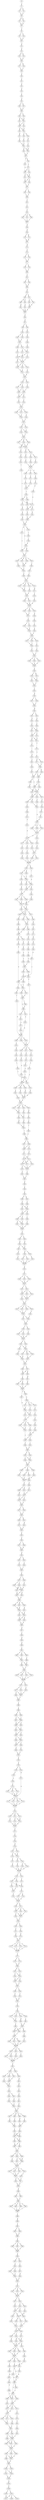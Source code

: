 strict digraph  {
	S0 -> S1 [ label = V ];
	S1 -> S2 [ label = A ];
	S1 -> S3 [ label = P ];
	S2 -> S4 [ label = P ];
	S3 -> S4 [ label = P ];
	S4 -> S5 [ label = H ];
	S4 -> S6 [ label = D ];
	S5 -> S7 [ label = H ];
	S6 -> S7 [ label = H ];
	S7 -> S8 [ label = V ];
	S8 -> S9 [ label = I ];
	S8 -> S10 [ label = V ];
	S9 -> S11 [ label = P ];
	S10 -> S11 [ label = P ];
	S11 -> S12 [ label = A ];
	S12 -> S13 [ label = P ];
	S13 -> S14 [ label = D ];
	S13 -> S15 [ label = E ];
	S14 -> S16 [ label = E ];
	S15 -> S16 [ label = E ];
	S16 -> S17 [ label = I ];
	S16 -> S18 [ label = R ];
	S17 -> S19 [ label = Y ];
	S18 -> S19 [ label = Y ];
	S19 -> S20 [ label = V ];
	S20 -> S21 [ label = Y ];
	S21 -> S22 [ label = S ];
	S22 -> S23 [ label = P ];
	S23 -> S24 [ label = L ];
	S24 -> S25 [ label = G ];
	S25 -> S26 [ label = T ];
	S25 -> S27 [ label = S ];
	S26 -> S28 [ label = A ];
	S27 -> S28 [ label = A ];
	S28 -> S29 [ label = F ];
	S28 -> S30 [ label = Y ];
	S29 -> S31 [ label = R ];
	S29 -> S32 [ label = K ];
	S30 -> S32 [ label = K ];
	S31 -> S33 [ label = V ];
	S32 -> S33 [ label = V ];
	S32 -> S34 [ label = L ];
	S33 -> S35 [ label = K ];
	S33 -> S36 [ label = Q ];
	S34 -> S36 [ label = Q ];
	S35 -> S37 [ label = D ];
	S36 -> S38 [ label = G ];
	S36 -> S39 [ label = S ];
	S37 -> S40 [ label = T ];
	S38 -> S41 [ label = N ];
	S39 -> S42 [ label = C ];
	S40 -> S43 [ label = P ];
	S41 -> S44 [ label = V ];
	S42 -> S43 [ label = P ];
	S43 -> S45 [ label = D ];
	S43 -> S46 [ label = E ];
	S44 -> S45 [ label = D ];
	S45 -> S47 [ label = G ];
	S46 -> S47 [ label = G ];
	S47 -> S48 [ label = A ];
	S47 -> S49 [ label = S ];
	S48 -> S50 [ label = K ];
	S49 -> S51 [ label = G ];
	S50 -> S52 [ label = Q ];
	S50 -> S53 [ label = N ];
	S51 -> S54 [ label = T ];
	S51 -> S50 [ label = K ];
	S52 -> S55 [ label = P ];
	S53 -> S55 [ label = P ];
	S53 -> S56 [ label = T ];
	S54 -> S53 [ label = N ];
	S55 -> S57 [ label = S ];
	S56 -> S57 [ label = S ];
	S57 -> S58 [ label = L ];
	S57 -> S59 [ label = I ];
	S58 -> S60 [ label = V ];
	S59 -> S60 [ label = V ];
	S60 -> S61 [ label = T ];
	S61 -> S62 [ label = I ];
	S62 -> S63 [ label = F ];
	S63 -> S64 [ label = A ];
	S63 -> S65 [ label = S ];
	S63 -> S66 [ label = M ];
	S64 -> S67 [ label = I ];
	S65 -> S67 [ label = I ];
	S66 -> S67 [ label = I ];
	S67 -> S68 [ label = W ];
	S68 -> S69 [ label = N ];
	S69 -> S70 [ label = T ];
	S69 -> S71 [ label = M ];
	S70 -> S72 [ label = M ];
	S71 -> S72 [ label = M ];
	S72 -> S73 [ label = M ];
	S73 -> S74 [ label = G ];
	S74 -> S75 [ label = T ];
	S74 -> S76 [ label = S ];
	S75 -> S77 [ label = S ];
	S76 -> S77 [ label = S ];
	S77 -> S78 [ label = I ];
	S77 -> S79 [ label = L ];
	S78 -> S80 [ label = L ];
	S79 -> S80 [ label = L ];
	S80 -> S81 [ label = S ];
	S81 -> S82 [ label = I ];
	S81 -> S83 [ label = V ];
	S82 -> S84 [ label = P ];
	S83 -> S84 [ label = P ];
	S84 -> S85 [ label = W ];
	S85 -> S86 [ label = A ];
	S85 -> S87 [ label = G ];
	S86 -> S88 [ label = M ];
	S86 -> S89 [ label = F ];
	S87 -> S90 [ label = L ];
	S87 -> S91 [ label = I ];
	S88 -> S92 [ label = M ];
	S89 -> S93 [ label = Q ];
	S90 -> S94 [ label = K ];
	S91 -> S94 [ label = K ];
	S92 -> S95 [ label = Q ];
	S93 -> S95 [ label = Q ];
	S94 -> S95 [ label = Q ];
	S95 -> S96 [ label = A ];
	S96 -> S97 [ label = G ];
	S97 -> S98 [ label = F ];
	S97 -> S99 [ label = L ];
	S98 -> S100 [ label = T ];
	S99 -> S101 [ label = A ];
	S100 -> S102 [ label = L ];
	S100 -> S103 [ label = T ];
	S101 -> S104 [ label = Q ];
	S102 -> S105 [ label = G ];
	S103 -> S105 [ label = G ];
	S104 -> S106 [ label = S ];
	S105 -> S107 [ label = I ];
	S105 -> S108 [ label = V ];
	S106 -> S109 [ label = L ];
	S107 -> S110 [ label = I ];
	S107 -> S111 [ label = L ];
	S108 -> S112 [ label = C ];
	S109 -> S110 [ label = I ];
	S110 -> S113 [ label = I ];
	S110 -> S114 [ label = V ];
	S111 -> S115 [ label = L ];
	S112 -> S114 [ label = V ];
	S113 -> S116 [ label = I ];
	S114 -> S117 [ label = H ];
	S114 -> S116 [ label = I ];
	S115 -> S116 [ label = I ];
	S116 -> S118 [ label = F ];
	S116 -> S119 [ label = I ];
	S116 -> S120 [ label = L ];
	S117 -> S118 [ label = F ];
	S118 -> S121 [ label = L ];
	S119 -> S122 [ label = S ];
	S120 -> S121 [ label = L ];
	S121 -> S123 [ label = M ];
	S122 -> S123 [ label = M ];
	S123 -> S124 [ label = G ];
	S123 -> S125 [ label = A ];
	S124 -> S126 [ label = L ];
	S124 -> S127 [ label = M ];
	S125 -> S128 [ label = T ];
	S126 -> S129 [ label = I ];
	S126 -> S130 [ label = L ];
	S127 -> S130 [ label = L ];
	S128 -> S129 [ label = I ];
	S129 -> S131 [ label = T ];
	S129 -> S132 [ label = A ];
	S130 -> S131 [ label = T ];
	S131 -> S133 [ label = L ];
	S132 -> S134 [ label = V ];
	S133 -> S135 [ label = Y ];
	S134 -> S135 [ label = Y ];
	S135 -> S136 [ label = S ];
	S135 -> S137 [ label = C ];
	S135 -> S138 [ label = T ];
	S136 -> S139 [ label = C ];
	S137 -> S139 [ label = C ];
	S138 -> S140 [ label = A ];
	S139 -> S141 [ label = Y ];
	S140 -> S141 [ label = Y ];
	S141 -> S142 [ label = R ];
	S141 -> S143 [ label = I ];
	S142 -> S144 [ label = I ];
	S142 -> S145 [ label = V ];
	S143 -> S144 [ label = I ];
	S144 -> S146 [ label = L ];
	S145 -> S146 [ label = L ];
	S146 -> S147 [ label = Q ];
	S146 -> S148 [ label = K ];
	S146 -> S149 [ label = R ];
	S147 -> S150 [ label = S ];
	S148 -> S150 [ label = S ];
	S148 -> S151 [ label = C ];
	S149 -> S150 [ label = S ];
	S150 -> S152 [ label = P ];
	S150 -> S153 [ label = R ];
	S151 -> S154 [ label = A ];
	S152 -> S155 [ label = K ];
	S153 -> S156 [ label = T ];
	S153 -> S157 [ label = A ];
	S154 -> S158 [ label = D ];
	S155 -> S159 [ label = A ];
	S156 -> S160 [ label = S ];
	S157 -> S161 [ label = T ];
	S158 -> S162 [ label = K ];
	S159 -> S163 [ label = I ];
	S160 -> S163 [ label = I ];
	S161 -> S163 [ label = I ];
	S162 -> S164 [ label = L ];
	S163 -> S165 [ label = D ];
	S163 -> S166 [ label = S ];
	S163 -> S167 [ label = P ];
	S164 -> S168 [ label = S ];
	S165 -> S169 [ label = G ];
	S166 -> S170 [ label = F ];
	S167 -> S171 [ label = S ];
	S168 -> S172 [ label = D ];
	S168 -> S173 [ label = S ];
	S169 -> S174 [ label = G ];
	S170 -> S175 [ label = I ];
	S171 -> S176 [ label = V ];
	S172 -> S177 [ label = M ];
	S172 -> S178 [ label = W ];
	S173 -> S179 [ label = K ];
	S174 -> S180 [ label = E ];
	S175 -> S181 [ label = D ];
	S176 -> S181 [ label = D ];
	S177 -> S182 [ label = D ];
	S178 -> S183 [ label = E ];
	S179 -> S184 [ label = Q ];
	S180 -> S172 [ label = D ];
	S181 -> S185 [ label = T ];
	S182 -> S186 [ label = F ];
	S183 -> S186 [ label = F ];
	S184 -> S187 [ label = M ];
	S185 -> S168 [ label = S ];
	S185 -> S188 [ label = A ];
	S186 -> S189 [ label = P ];
	S187 -> S189 [ label = P ];
	S188 -> S190 [ label = A ];
	S189 -> S191 [ label = Q ];
	S189 -> S192 [ label = D ];
	S189 -> S193 [ label = E ];
	S190 -> S178 [ label = W ];
	S191 -> S194 [ label = V ];
	S192 -> S194 [ label = V ];
	S192 -> S195 [ label = M ];
	S193 -> S196 [ label = L ];
	S194 -> S197 [ label = C ];
	S195 -> S197 [ label = C ];
	S196 -> S198 [ label = I ];
	S197 -> S199 [ label = G ];
	S197 -> S200 [ label = K ];
	S197 -> S201 [ label = V ];
	S197 -> S202 [ label = R ];
	S198 -> S192 [ label = D ];
	S199 -> S203 [ label = H ];
	S200 -> S204 [ label = Y ];
	S201 -> S205 [ label = T ];
	S202 -> S203 [ label = H ];
	S203 -> S206 [ label = Y ];
	S204 -> S206 [ label = Y ];
	S205 -> S207 [ label = L ];
	S206 -> S208 [ label = F ];
	S207 -> S209 [ label = I ];
	S208 -> S210 [ label = G ];
	S209 -> S210 [ label = G ];
	S210 -> S211 [ label = R ];
	S210 -> S212 [ label = S ];
	S210 -> S213 [ label = P ];
	S210 -> S214 [ label = A ];
	S211 -> S215 [ label = L ];
	S212 -> S216 [ label = F ];
	S213 -> S217 [ label = W ];
	S214 -> S216 [ label = F ];
	S215 -> S218 [ label = G ];
	S216 -> S218 [ label = G ];
	S217 -> S219 [ label = T ];
	S218 -> S220 [ label = Q ];
	S218 -> S221 [ label = R ];
	S219 -> S222 [ label = T ];
	S220 -> S223 [ label = W ];
	S221 -> S223 [ label = W ];
	S222 -> S223 [ label = W ];
	S223 -> S224 [ label = I ];
	S223 -> S225 [ label = S ];
	S223 -> S226 [ label = L ];
	S224 -> S227 [ label = S ];
	S225 -> S227 [ label = S ];
	S226 -> S228 [ label = N ];
	S227 -> S229 [ label = L ];
	S228 -> S230 [ label = I ];
	S229 -> S231 [ label = L ];
	S229 -> S232 [ label = V ];
	S230 -> S233 [ label = I ];
	S231 -> S234 [ label = F ];
	S232 -> S234 [ label = F ];
	S233 -> S235 [ label = A ];
	S234 -> S236 [ label = S ];
	S235 -> S236 [ label = S ];
	S236 -> S237 [ label = L ];
	S236 -> S238 [ label = M ];
	S236 -> S239 [ label = G ];
	S237 -> S240 [ label = V ];
	S238 -> S240 [ label = V ];
	S239 -> S241 [ label = I ];
	S240 -> S242 [ label = S ];
	S241 -> S243 [ label = V ];
	S242 -> S244 [ label = L ];
	S243 -> S244 [ label = L ];
	S244 -> S245 [ label = A ];
	S244 -> S246 [ label = I ];
	S244 -> S247 [ label = G ];
	S245 -> S248 [ label = G ];
	S246 -> S248 [ label = G ];
	S247 -> S248 [ label = G ];
	S248 -> S249 [ label = A ];
	S249 -> S250 [ label = L ];
	S249 -> S251 [ label = M ];
	S250 -> S252 [ label = I ];
	S250 -> S253 [ label = V ];
	S251 -> S253 [ label = V ];
	S252 -> S254 [ label = V ];
	S253 -> S254 [ label = V ];
	S254 -> S255 [ label = Y ];
	S255 -> S256 [ label = W ];
	S256 -> S257 [ label = V ];
	S256 -> S258 [ label = I ];
	S257 -> S259 [ label = L ];
	S258 -> S259 [ label = L ];
	S259 -> S260 [ label = M ];
	S260 -> S261 [ label = S ];
	S260 -> S262 [ label = V ];
	S261 -> S263 [ label = N ];
	S262 -> S264 [ label = Q ];
	S263 -> S265 [ label = F ];
	S264 -> S266 [ label = L ];
	S265 -> S267 [ label = M ];
	S265 -> S268 [ label = L ];
	S266 -> S268 [ label = L ];
	S267 -> S269 [ label = Y ];
	S268 -> S269 [ label = Y ];
	S268 -> S270 [ label = F ];
	S269 -> S271 [ label = N ];
	S269 -> S272 [ label = R ];
	S270 -> S271 [ label = N ];
	S271 -> S273 [ label = T ];
	S272 -> S274 [ label = S ];
	S273 -> S275 [ label = G ];
	S274 -> S276 [ label = I ];
	S275 -> S277 [ label = R ];
	S275 -> S278 [ label = K ];
	S276 -> S279 [ label = N ];
	S277 -> S280 [ label = F ];
	S278 -> S280 [ label = F ];
	S279 -> S281 [ label = S ];
	S280 -> S282 [ label = I ];
	S280 -> S283 [ label = M ];
	S281 -> S284 [ label = I ];
	S282 -> S285 [ label = Y ];
	S282 -> S286 [ label = F ];
	S283 -> S286 [ label = F ];
	S284 -> S287 [ label = Y ];
	S285 -> S288 [ label = D ];
	S285 -> S289 [ label = F ];
	S286 -> S290 [ label = N ];
	S287 -> S285 [ label = Y ];
	S288 -> S291 [ label = K ];
	S289 -> S292 [ label = A ];
	S289 -> S293 [ label = I ];
	S290 -> S294 [ label = Y ];
	S290 -> S289 [ label = F ];
	S291 -> S292 [ label = A ];
	S292 -> S295 [ label = C ];
	S292 -> S296 [ label = H ];
	S292 -> S297 [ label = E ];
	S293 -> S296 [ label = H ];
	S294 -> S292 [ label = A ];
	S295 -> S298 [ label = G ];
	S296 -> S299 [ label = N ];
	S296 -> S300 [ label = H ];
	S297 -> S301 [ label = G ];
	S298 -> S302 [ label = I ];
	S299 -> S303 [ label = V ];
	S300 -> S302 [ label = I ];
	S301 -> S304 [ label = G ];
	S302 -> S305 [ label = N ];
	S303 -> S306 [ label = S ];
	S304 -> S307 [ label = P ];
	S305 -> S308 [ label = M ];
	S305 -> S309 [ label = Q ];
	S305 -> S310 [ label = D ];
	S306 -> S311 [ label = V ];
	S307 -> S312 [ label = L ];
	S308 -> S313 [ label = T ];
	S309 -> S313 [ label = T ];
	S310 -> S313 [ label = T ];
	S311 -> S314 [ label = A ];
	S312 -> S305 [ label = N ];
	S313 -> S315 [ label = D ];
	S313 -> S316 [ label = F ];
	S314 -> S315 [ label = D ];
	S315 -> S317 [ label = N ];
	S315 -> S318 [ label = S ];
	S315 -> S319 [ label = A ];
	S316 -> S320 [ label = T ];
	S317 -> S321 [ label = I ];
	S318 -> S322 [ label = E ];
	S319 -> S323 [ label = A ];
	S320 -> S324 [ label = K ];
	S321 -> S325 [ label = P ];
	S322 -> S326 [ label = F ];
	S323 -> S327 [ label = L ];
	S324 -> S327 [ label = L ];
	S325 -> S328 [ label = R ];
	S326 -> S329 [ label = E ];
	S327 -> S330 [ label = Q ];
	S327 -> S331 [ label = S ];
	S328 -> S332 [ label = T ];
	S329 -> S332 [ label = T ];
	S330 -> S332 [ label = T ];
	S331 -> S332 [ label = T ];
	S332 -> S333 [ label = N ];
	S332 -> S334 [ label = E ];
	S333 -> S335 [ label = G ];
	S333 -> S336 [ label = D ];
	S334 -> S337 [ label = I ];
	S335 -> S338 [ label = S ];
	S335 -> S339 [ label = T ];
	S336 -> S338 [ label = S ];
	S337 -> S340 [ label = N ];
	S338 -> S341 [ label = H ];
	S338 -> S340 [ label = N ];
	S339 -> S342 [ label = E ];
	S340 -> S343 [ label = K ];
	S340 -> S344 [ label = P ];
	S341 -> S344 [ label = P ];
	S342 -> S345 [ label = R ];
	S343 -> S346 [ label = S ];
	S344 -> S347 [ label = V ];
	S345 -> S347 [ label = V ];
	S346 -> S348 [ label = E ];
	S347 -> S349 [ label = L ];
	S347 -> S350 [ label = I ];
	S347 -> S351 [ label = T ];
	S348 -> S352 [ label = C ];
	S349 -> S353 [ label = A ];
	S350 -> S352 [ label = C ];
	S351 -> S352 [ label = C ];
	S352 -> S354 [ label = P ];
	S352 -> S355 [ label = S ];
	S353 -> S354 [ label = P ];
	S354 -> S356 [ label = G ];
	S354 -> S357 [ label = Y ];
	S354 -> S358 [ label = S ];
	S355 -> S358 [ label = S ];
	S356 -> S359 [ label = V ];
	S357 -> S360 [ label = R ];
	S358 -> S361 [ label = P ];
	S358 -> S362 [ label = A ];
	S359 -> S363 [ label = F ];
	S360 -> S364 [ label = D ];
	S361 -> S365 [ label = S ];
	S362 -> S365 [ label = S ];
	S363 -> S366 [ label = E ];
	S364 -> S367 [ label = A ];
	S365 -> S368 [ label = D ];
	S365 -> S369 [ label = S ];
	S366 -> S370 [ label = G ];
	S367 -> S371 [ label = E ];
	S368 -> S372 [ label = T ];
	S369 -> S370 [ label = G ];
	S370 -> S373 [ label = P ];
	S370 -> S374 [ label = R ];
	S371 -> S375 [ label = H ];
	S372 -> S376 [ label = M ];
	S373 -> S377 [ label = P ];
	S374 -> S378 [ label = P ];
	S375 -> S379 [ label = H ];
	S376 -> S380 [ label = E ];
	S377 -> S381 [ label = E ];
	S378 -> S382 [ label = D ];
	S379 -> S383 [ label = A ];
	S380 -> S384 [ label = L ];
	S381 -> S385 [ label = A ];
	S382 -> S386 [ label = N ];
	S383 -> S387 [ label = N ];
	S384 -> S388 [ label = G ];
	S385 -> S389 [ label = G ];
	S386 -> S390 [ label = C ];
	S386 -> S391 [ label = G ];
	S387 -> S392 [ label = C ];
	S388 -> S393 [ label = K ];
	S389 -> S394 [ label = L ];
	S390 -> S395 [ label = F ];
	S391 -> S396 [ label = D ];
	S391 -> S397 [ label = S ];
	S392 -> S398 [ label = S ];
	S392 -> S386 [ label = N ];
	S393 -> S394 [ label = L ];
	S394 -> S399 [ label = R ];
	S394 -> S400 [ label = P ];
	S395 -> S401 [ label = T ];
	S396 -> S402 [ label = A ];
	S397 -> S402 [ label = A ];
	S398 -> S391 [ label = G ];
	S399 -> S403 [ label = G ];
	S400 -> S392 [ label = C ];
	S401 -> S404 [ label = N ];
	S402 -> S405 [ label = F ];
	S402 -> S406 [ label = V ];
	S403 -> S407 [ label = P ];
	S404 -> S408 [ label = S ];
	S404 -> S409 [ label = D ];
	S404 -> S410 [ label = A ];
	S405 -> S411 [ label = F ];
	S405 -> S412 [ label = S ];
	S406 -> S405 [ label = F ];
	S407 -> S413 [ label = T ];
	S408 -> S413 [ label = T ];
	S409 -> S414 [ label = L ];
	S410 -> S413 [ label = T ];
	S411 -> S415 [ label = S ];
	S412 -> S416 [ label = A ];
	S413 -> S417 [ label = N ];
	S413 -> S418 [ label = V ];
	S413 -> S419 [ label = G ];
	S414 -> S420 [ label = R ];
	S415 -> S421 [ label = N ];
	S416 -> S404 [ label = N ];
	S417 -> S422 [ label = G ];
	S418 -> S423 [ label = T ];
	S419 -> S424 [ label = L ];
	S420 -> S425 [ label = L ];
	S421 -> S426 [ label = D ];
	S422 -> S427 [ label = S ];
	S423 -> S428 [ label = V ];
	S424 -> S429 [ label = Q ];
	S425 -> S430 [ label = Q ];
	S426 -> S404 [ label = N ];
	S427 -> S431 [ label = F ];
	S428 -> S432 [ label = L ];
	S429 -> S433 [ label = Q ];
	S430 -> S434 [ label = L ];
	S431 -> S435 [ label = E ];
	S432 -> S436 [ label = F ];
	S433 -> S436 [ label = F ];
	S434 -> S437 [ label = T ];
	S435 -> S437 [ label = T ];
	S436 -> S438 [ label = N ];
	S436 -> S439 [ label = D ];
	S436 -> S440 [ label = E ];
	S437 -> S436 [ label = F ];
	S437 -> S441 [ label = L ];
	S438 -> S442 [ label = A ];
	S439 -> S443 [ label = K ];
	S440 -> S444 [ label = R ];
	S441 -> S445 [ label = P ];
	S442 -> S446 [ label = F ];
	S443 -> S447 [ label = W ];
	S444 -> S447 [ label = W ];
	S445 -> S448 [ label = D ];
	S446 -> S449 [ label = W ];
	S447 -> S449 [ label = W ];
	S448 -> S447 [ label = W ];
	S449 -> S450 [ label = S ];
	S449 -> S451 [ label = N ];
	S449 -> S452 [ label = Q ];
	S449 -> S453 [ label = D ];
	S450 -> S454 [ label = Q ];
	S451 -> S455 [ label = K ];
	S452 -> S456 [ label = R ];
	S453 -> S455 [ label = K ];
	S454 -> S457 [ label = T ];
	S455 -> S457 [ label = T ];
	S455 -> S458 [ label = S ];
	S456 -> S459 [ label = L ];
	S457 -> S460 [ label = N ];
	S458 -> S461 [ label = Q ];
	S459 -> S462 [ label = V ];
	S460 -> S463 [ label = T ];
	S461 -> S463 [ label = T ];
	S462 -> S464 [ label = L ];
	S463 -> S465 [ label = V ];
	S464 -> S466 [ label = P ];
	S465 -> S466 [ label = P ];
	S466 -> S467 [ label = L ];
	S466 -> S468 [ label = F ];
	S467 -> S469 [ label = Y ];
	S468 -> S469 [ label = Y ];
	S468 -> S470 [ label = V ];
	S469 -> S471 [ label = L ];
	S470 -> S472 [ label = F ];
	S471 -> S473 [ label = V ];
	S471 -> S474 [ label = I ];
	S472 -> S474 [ label = I ];
	S473 -> S475 [ label = P ];
	S473 -> S476 [ label = G ];
	S474 -> S477 [ label = F ];
	S474 -> S475 [ label = P ];
	S475 -> S478 [ label = L ];
	S475 -> S479 [ label = F ];
	S476 -> S478 [ label = L ];
	S477 -> S478 [ label = L ];
	S478 -> S480 [ label = L ];
	S479 -> S481 [ label = F ];
	S480 -> S482 [ label = L ];
	S481 -> S482 [ label = L ];
	S482 -> S483 [ label = P ];
	S483 -> S484 [ label = L ];
	S484 -> S485 [ label = L ];
	S485 -> S486 [ label = N ];
	S485 -> S487 [ label = Q ];
	S486 -> S488 [ label = F ];
	S487 -> S489 [ label = L ];
	S488 -> S490 [ label = R ];
	S488 -> S491 [ label = K ];
	S489 -> S490 [ label = R ];
	S490 -> S492 [ label = S ];
	S490 -> S493 [ label = R ];
	S491 -> S492 [ label = S ];
	S492 -> S494 [ label = A ];
	S492 -> S495 [ label = P ];
	S493 -> S496 [ label = I ];
	S494 -> S497 [ label = A ];
	S494 -> S498 [ label = S ];
	S495 -> S498 [ label = S ];
	S496 -> S499 [ label = T ];
	S497 -> S500 [ label = F ];
	S498 -> S500 [ label = F ];
	S499 -> S500 [ label = F ];
	S500 -> S501 [ label = F ];
	S501 -> S502 [ label = A ];
	S501 -> S503 [ label = S ];
	S502 -> S504 [ label = R ];
	S503 -> S505 [ label = K ];
	S504 -> S506 [ label = F ];
	S504 -> S507 [ label = L ];
	S505 -> S506 [ label = F ];
	S506 -> S508 [ label = N ];
	S506 -> S509 [ label = T ];
	S507 -> S510 [ label = G ];
	S508 -> S511 [ label = N ];
	S508 -> S512 [ label = V ];
	S509 -> S513 [ label = F ];
	S510 -> S514 [ label = A ];
	S511 -> S515 [ label = L ];
	S512 -> S515 [ label = L ];
	S513 -> S515 [ label = L ];
	S514 -> S515 [ label = L ];
	S515 -> S516 [ label = G ];
	S516 -> S517 [ label = T ];
	S517 -> S518 [ label = V ];
	S517 -> S519 [ label = I ];
	S517 -> S520 [ label = F ];
	S518 -> S521 [ label = S ];
	S519 -> S521 [ label = S ];
	S520 -> S521 [ label = S ];
	S521 -> S522 [ label = V ];
	S521 -> S523 [ label = I ];
	S522 -> S524 [ label = V ];
	S522 -> S525 [ label = I ];
	S522 -> S526 [ label = A ];
	S523 -> S526 [ label = A ];
	S524 -> S527 [ label = Y ];
	S525 -> S527 [ label = Y ];
	S526 -> S528 [ label = V ];
	S526 -> S527 [ label = Y ];
	S527 -> S529 [ label = L ];
	S528 -> S529 [ label = L ];
	S529 -> S530 [ label = L ];
	S529 -> S531 [ label = I ];
	S529 -> S532 [ label = V ];
	S529 -> S533 [ label = T ];
	S530 -> S534 [ label = I ];
	S531 -> S534 [ label = I ];
	S532 -> S534 [ label = I ];
	S533 -> S535 [ label = F ];
	S534 -> S536 [ label = L ];
	S534 -> S537 [ label = A ];
	S535 -> S536 [ label = L ];
	S536 -> S538 [ label = V ];
	S537 -> S538 [ label = V ];
	S538 -> S539 [ label = T ];
	S538 -> S540 [ label = L ];
	S539 -> S541 [ label = V ];
	S539 -> S542 [ label = L ];
	S540 -> S543 [ label = Y ];
	S541 -> S544 [ label = K ];
	S542 -> S544 [ label = K ];
	S543 -> S544 [ label = K ];
	S544 -> S545 [ label = A ];
	S544 -> S546 [ label = C ];
	S545 -> S547 [ label = S ];
	S545 -> S548 [ label = A ];
	S546 -> S548 [ label = A ];
	S547 -> S549 [ label = Q ];
	S548 -> S550 [ label = H ];
	S548 -> S551 [ label = T ];
	S548 -> S552 [ label = R ];
	S549 -> S553 [ label = W ];
	S550 -> S554 [ label = L ];
	S551 -> S553 [ label = W ];
	S552 -> S554 [ label = L ];
	S553 -> S555 [ label = G ];
	S554 -> S555 [ label = G ];
	S555 -> S556 [ label = I ];
	S555 -> S557 [ label = F ];
	S556 -> S558 [ label = H ];
	S557 -> S558 [ label = H ];
	S557 -> S559 [ label = N ];
	S558 -> S560 [ label = L ];
	S559 -> S561 [ label = M ];
	S560 -> S562 [ label = D ];
	S560 -> S563 [ label = E ];
	S561 -> S564 [ label = N ];
	S562 -> S565 [ label = F ];
	S563 -> S565 [ label = F ];
	S564 -> S565 [ label = F ];
	S565 -> S566 [ label = H ];
	S565 -> S567 [ label = V ];
	S566 -> S568 [ label = W ];
	S567 -> S569 [ label = D ];
	S568 -> S570 [ label = I ];
	S568 -> S571 [ label = S ];
	S568 -> S572 [ label = F ];
	S569 -> S573 [ label = S ];
	S569 -> S574 [ label = P ];
	S570 -> S575 [ label = S ];
	S571 -> S569 [ label = D ];
	S572 -> S576 [ label = T ];
	S573 -> S577 [ label = T ];
	S574 -> S577 [ label = T ];
	S575 -> S578 [ label = T ];
	S576 -> S574 [ label = P ];
	S577 -> S579 [ label = Q ];
	S577 -> S580 [ label = N ];
	S577 -> S581 [ label = E ];
	S578 -> S582 [ label = S ];
	S579 -> S583 [ label = F ];
	S580 -> S584 [ label = V ];
	S581 -> S583 [ label = F ];
	S582 -> S585 [ label = D ];
	S583 -> S586 [ label = F ];
	S584 -> S587 [ label = H ];
	S585 -> S588 [ label = R ];
	S586 -> S589 [ label = V ];
	S587 -> S586 [ label = F ];
	S587 -> S590 [ label = Y ];
	S588 -> S587 [ label = H ];
	S589 -> S591 [ label = P ];
	S590 -> S592 [ label = I ];
	S591 -> S593 [ label = E ];
	S591 -> S594 [ label = Q ];
	S592 -> S591 [ label = P ];
	S593 -> S595 [ label = F ];
	S593 -> S596 [ label = I ];
	S594 -> S595 [ label = F ];
	S595 -> S597 [ label = R ];
	S596 -> S597 [ label = R ];
	S597 -> S598 [ label = Q ];
	S597 -> S599 [ label = L ];
	S597 -> S600 [ label = S ];
	S598 -> S601 [ label = F ];
	S599 -> S602 [ label = L ];
	S600 -> S603 [ label = S ];
	S600 -> S604 [ label = R ];
	S601 -> S605 [ label = F ];
	S602 -> S605 [ label = F ];
	S603 -> S606 [ label = V ];
	S604 -> S605 [ label = F ];
	S605 -> S607 [ label = P ];
	S606 -> S608 [ label = A ];
	S607 -> S609 [ label = A ];
	S607 -> S610 [ label = Q ];
	S608 -> S611 [ label = S ];
	S609 -> S612 [ label = M ];
	S610 -> S613 [ label = L ];
	S611 -> S613 [ label = L ];
	S612 -> S614 [ label = T ];
	S613 -> S614 [ label = T ];
	S613 -> S615 [ label = S ];
	S614 -> S616 [ label = G ];
	S615 -> S616 [ label = G ];
	S616 -> S617 [ label = I ];
	S616 -> S618 [ label = V ];
	S617 -> S619 [ label = L ];
	S618 -> S619 [ label = L ];
	S619 -> S620 [ label = T ];
	S619 -> S621 [ label = A ];
	S620 -> S622 [ label = L ];
	S621 -> S623 [ label = M ];
	S622 -> S624 [ label = A ];
	S623 -> S624 [ label = A ];
	S624 -> S625 [ label = F ];
	S625 -> S626 [ label = F ];
	S626 -> S627 [ label = L ];
	S626 -> S628 [ label = I ];
	S627 -> S629 [ label = H ];
	S628 -> S629 [ label = H ];
	S629 -> S630 [ label = N ];
	S630 -> S631 [ label = C ];
	S630 -> S632 [ label = S ];
	S631 -> S633 [ label = V ];
	S632 -> S634 [ label = L ];
	S633 -> S635 [ label = I ];
	S634 -> S635 [ label = I ];
	S635 -> S636 [ label = T ];
	S636 -> S637 [ label = L ];
	S636 -> S638 [ label = I ];
	S637 -> S639 [ label = V ];
	S637 -> S640 [ label = L ];
	S638 -> S641 [ label = F ];
	S639 -> S642 [ label = K ];
	S640 -> S643 [ label = R ];
	S640 -> S642 [ label = K ];
	S641 -> S642 [ label = K ];
	S642 -> S644 [ label = N ];
	S642 -> S645 [ label = H ];
	S643 -> S644 [ label = N ];
	S644 -> S646 [ label = N ];
	S645 -> S646 [ label = N ];
	S646 -> S647 [ label = R ];
	S646 -> S648 [ label = K ];
	S646 -> S649 [ label = E ];
	S647 -> S650 [ label = H ];
	S648 -> S651 [ label = N ];
	S649 -> S650 [ label = H ];
	S650 -> S652 [ label = P ];
	S650 -> S653 [ label = Q ];
	S651 -> S653 [ label = Q ];
	S652 -> S654 [ label = E ];
	S653 -> S654 [ label = E ];
	S653 -> S655 [ label = K ];
	S654 -> S656 [ label = N ];
	S655 -> S656 [ label = N ];
	S656 -> S657 [ label = N ];
	S657 -> S658 [ label = V ];
	S658 -> S659 [ label = R ];
	S659 -> S660 [ label = D ];
	S660 -> S661 [ label = L ];
	S661 -> S662 [ label = S ];
	S661 -> S663 [ label = L ];
	S661 -> S664 [ label = A ];
	S662 -> S665 [ label = I ];
	S663 -> S665 [ label = I ];
	S664 -> S666 [ label = V ];
	S665 -> S667 [ label = A ];
	S665 -> S668 [ label = G ];
	S666 -> S667 [ label = A ];
	S667 -> S669 [ label = Y ];
	S668 -> S669 [ label = Y ];
	S669 -> S670 [ label = G ];
	S669 -> S671 [ label = V ];
	S669 -> S672 [ label = T ];
	S669 -> S673 [ label = L ];
	S670 -> S674 [ label = L ];
	S671 -> S674 [ label = L ];
	S672 -> S674 [ label = L ];
	S673 -> S674 [ label = L ];
	S674 -> S675 [ label = V ];
	S674 -> S676 [ label = A ];
	S675 -> S677 [ label = G ];
	S675 -> S678 [ label = T ];
	S676 -> S679 [ label = F ];
	S677 -> S680 [ label = F ];
	S677 -> S681 [ label = L ];
	S678 -> S681 [ label = L ];
	S679 -> S681 [ label = L ];
	S680 -> S682 [ label = T ];
	S681 -> S682 [ label = T ];
	S682 -> S683 [ label = Y ];
	S683 -> S684 [ label = L ];
	S684 -> S685 [ label = Y ];
	S684 -> S686 [ label = V ];
	S685 -> S687 [ label = V ];
	S685 -> S688 [ label = I ];
	S686 -> S688 [ label = I ];
	S687 -> S689 [ label = G ];
	S688 -> S690 [ label = A ];
	S688 -> S689 [ label = G ];
	S689 -> S691 [ label = I ];
	S689 -> S692 [ label = V ];
	S690 -> S691 [ label = I ];
	S691 -> S693 [ label = L ];
	S691 -> S694 [ label = G ];
	S692 -> S693 [ label = L ];
	S693 -> S695 [ label = V ];
	S693 -> S696 [ label = I ];
	S694 -> S695 [ label = V ];
	S695 -> S697 [ label = F ];
	S695 -> S698 [ label = Y ];
	S696 -> S697 [ label = F ];
	S697 -> S699 [ label = A ];
	S698 -> S700 [ label = L ];
	S699 -> S701 [ label = S ];
	S700 -> S701 [ label = S ];
	S701 -> S702 [ label = F ];
	S702 -> S703 [ label = P ];
	S703 -> S704 [ label = S ];
	S703 -> S705 [ label = Y ];
	S704 -> S706 [ label = P ];
	S705 -> S707 [ label = H ];
	S706 -> S708 [ label = P ];
	S707 -> S709 [ label = K ];
	S708 -> S710 [ label = L ];
	S709 -> S711 [ label = S ];
	S709 -> S712 [ label = E ];
	S709 -> S713 [ label = F ];
	S709 -> S714 [ label = D ];
	S710 -> S715 [ label = W ];
	S710 -> S716 [ label = S ];
	S710 -> S717 [ label = P ];
	S711 -> S718 [ label = C ];
	S712 -> S718 [ label = C ];
	S713 -> S718 [ label = C ];
	S714 -> S718 [ label = C ];
	S715 -> S709 [ label = K ];
	S716 -> S709 [ label = K ];
	S717 -> S709 [ label = K ];
	S718 -> S719 [ label = I ];
	S719 -> S720 [ label = Q ];
	S719 -> S721 [ label = E ];
	S719 -> S722 [ label = K ];
	S720 -> S723 [ label = E ];
	S721 -> S724 [ label = P ];
	S721 -> S725 [ label = Q ];
	S722 -> S725 [ label = Q ];
	S723 -> S726 [ label = N ];
	S724 -> S726 [ label = N ];
	S725 -> S726 [ label = N ];
	S726 -> S727 [ label = F ];
	S727 -> S728 [ label = L ];
	S728 -> S729 [ label = D ];
	S729 -> S730 [ label = N ];
	S730 -> S731 [ label = L ];
	S730 -> S732 [ label = F ];
	S731 -> S733 [ label = P ];
	S731 -> S734 [ label = S ];
	S732 -> S733 [ label = P ];
	S733 -> S735 [ label = N ];
	S733 -> S736 [ label = S ];
	S734 -> S737 [ label = F ];
	S735 -> S738 [ label = D ];
	S736 -> S739 [ label = S ];
	S736 -> S740 [ label = T ];
	S737 -> S741 [ label = G ];
	S738 -> S742 [ label = D ];
	S739 -> S742 [ label = D ];
	S740 -> S742 [ label = D ];
	S741 -> S742 [ label = D ];
	S742 -> S743 [ label = I ];
	S742 -> S744 [ label = E ];
	S743 -> S745 [ label = M ];
	S743 -> S746 [ label = L ];
	S744 -> S747 [ label = V ];
	S745 -> S748 [ label = A ];
	S745 -> S749 [ label = V ];
	S746 -> S750 [ label = S ];
	S747 -> S748 [ label = A ];
	S748 -> S751 [ label = L ];
	S749 -> S752 [ label = F ];
	S750 -> S752 [ label = F ];
	S751 -> S753 [ label = L ];
	S751 -> S754 [ label = A ];
	S752 -> S755 [ label = V ];
	S753 -> S756 [ label = A ];
	S754 -> S756 [ label = A ];
	S755 -> S756 [ label = A ];
	S756 -> S757 [ label = R ];
	S756 -> S758 [ label = D ];
	S757 -> S759 [ label = V ];
	S757 -> S760 [ label = A ];
	S757 -> S761 [ label = I ];
	S758 -> S759 [ label = V ];
	S759 -> S762 [ label = F ];
	S759 -> S763 [ label = V ];
	S760 -> S762 [ label = F ];
	S761 -> S762 [ label = F ];
	S762 -> S764 [ label = L ];
	S763 -> S764 [ label = L ];
	S764 -> S765 [ label = L ];
	S764 -> S766 [ label = F ];
	S765 -> S767 [ label = F ];
	S766 -> S768 [ label = V ];
	S767 -> S769 [ label = Q ];
	S768 -> S770 [ label = R ];
	S769 -> S771 [ label = M ];
	S770 -> S771 [ label = M ];
	S771 -> S772 [ label = S ];
	S771 -> S773 [ label = T ];
	S771 -> S774 [ label = L ];
	S771 -> S775 [ label = V ];
	S772 -> S776 [ label = T ];
	S773 -> S776 [ label = T ];
	S774 -> S776 [ label = T ];
	S775 -> S776 [ label = T ];
	S776 -> S777 [ label = V ];
	S777 -> S778 [ label = F ];
	S777 -> S779 [ label = Y ];
	S778 -> S780 [ label = P ];
	S779 -> S780 [ label = P ];
	S780 -> S781 [ label = M ];
	S780 -> S782 [ label = L ];
	S781 -> S783 [ label = L ];
	S781 -> S784 [ label = V ];
	S782 -> S783 [ label = L ];
	S783 -> S785 [ label = A ];
	S783 -> S786 [ label = G ];
	S784 -> S785 [ label = A ];
	S785 -> S787 [ label = Y ];
	S786 -> S787 [ label = Y ];
	S787 -> S788 [ label = I ];
	S787 -> S789 [ label = L ];
	S788 -> S790 [ label = F ];
	S789 -> S791 [ label = V ];
	S790 -> S792 [ label = R ];
	S791 -> S792 [ label = R ];
	S792 -> S793 [ label = V ];
	S793 -> S794 [ label = Q ];
	S794 -> S795 [ label = I ];
	S794 -> S796 [ label = M ];
	S794 -> S797 [ label = V ];
	S794 -> S798 [ label = L ];
	S795 -> S799 [ label = F ];
	S796 -> S800 [ label = M ];
	S797 -> S799 [ label = F ];
	S798 -> S801 [ label = L ];
	S799 -> S802 [ label = T ];
	S800 -> S803 [ label = G ];
	S801 -> S803 [ label = G ];
	S802 -> S804 [ label = Q ];
	S802 -> S805 [ label = A ];
	S803 -> S804 [ label = Q ];
	S803 -> S806 [ label = H ];
	S804 -> S807 [ label = I ];
	S805 -> S807 [ label = I ];
	S806 -> S808 [ label = V ];
	S807 -> S809 [ label = W ];
	S807 -> S810 [ label = F ];
	S807 -> S811 [ label = M ];
	S808 -> S812 [ label = V ];
	S809 -> S813 [ label = G ];
	S810 -> S813 [ label = G ];
	S811 -> S813 [ label = G ];
	S812 -> S813 [ label = G ];
	S813 -> S814 [ label = K ];
	S813 -> S815 [ label = V ];
	S813 -> S816 [ label = D ];
	S814 -> S817 [ label = S ];
	S814 -> S818 [ label = N ];
	S815 -> S819 [ label = D ];
	S816 -> S820 [ label = L ];
	S817 -> S821 [ label = Y ];
	S818 -> S821 [ label = Y ];
	S819 -> S821 [ label = Y ];
	S820 -> S821 [ label = Y ];
	S821 -> S822 [ label = P ];
	S822 -> S823 [ label = S ];
	S822 -> S824 [ label = G ];
	S823 -> S825 [ label = V ];
	S823 -> S826 [ label = F ];
	S823 -> S827 [ label = I ];
	S824 -> S828 [ label = K ];
	S825 -> S829 [ label = L ];
	S826 -> S830 [ label = F ];
	S827 -> S830 [ label = F ];
	S828 -> S831 [ label = W ];
	S829 -> S832 [ label = H ];
	S830 -> S832 [ label = H ];
	S831 -> S833 [ label = R ];
	S832 -> S834 [ label = V ];
	S833 -> S835 [ label = L ];
	S834 -> S836 [ label = L ];
	S834 -> S837 [ label = F ];
	S835 -> S838 [ label = A ];
	S836 -> S839 [ label = V ];
	S837 -> S840 [ label = A ];
	S838 -> S841 [ label = L ];
	S839 -> S842 [ label = L ];
	S840 -> S842 [ label = L ];
	S841 -> S843 [ label = F ];
	S842 -> S844 [ label = N ];
	S843 -> S844 [ label = N ];
	S844 -> S845 [ label = M ];
	S844 -> S846 [ label = V ];
	S844 -> S847 [ label = I ];
	S844 -> S848 [ label = L ];
	S845 -> S849 [ label = V ];
	S846 -> S850 [ label = M ];
	S847 -> S851 [ label = L ];
	S848 -> S852 [ label = I ];
	S849 -> S853 [ label = L ];
	S850 -> S854 [ label = I ];
	S851 -> S853 [ label = L ];
	S852 -> S854 [ label = I ];
	S853 -> S855 [ label = I ];
	S854 -> S856 [ label = V ];
	S855 -> S857 [ label = G ];
	S855 -> S858 [ label = A ];
	S856 -> S858 [ label = A ];
	S856 -> S857 [ label = G ];
	S857 -> S859 [ label = C ];
	S857 -> S860 [ label = A ];
	S858 -> S860 [ label = A ];
	S859 -> S861 [ label = G ];
	S860 -> S861 [ label = G ];
	S860 -> S862 [ label = C ];
	S861 -> S863 [ label = V ];
	S862 -> S863 [ label = V ];
	S863 -> S864 [ label = L ];
	S863 -> S865 [ label = M ];
	S863 -> S866 [ label = S ];
	S864 -> S867 [ label = V ];
	S864 -> S868 [ label = M ];
	S865 -> S869 [ label = A ];
	S866 -> S868 [ label = M ];
	S867 -> S870 [ label = A ];
	S868 -> S870 [ label = A ];
	S869 -> S870 [ label = A ];
	S870 -> S871 [ label = R ];
	S870 -> S872 [ label = K ];
	S870 -> S873 [ label = V ];
	S870 -> S874 [ label = C ];
	S871 -> S875 [ label = F ];
	S872 -> S875 [ label = F ];
	S873 -> S875 [ label = F ];
	S874 -> S876 [ label = L ];
	S875 -> S877 [ label = Y ];
	S875 -> S878 [ label = F ];
	S876 -> S877 [ label = Y ];
	S877 -> S879 [ label = P ];
	S878 -> S879 [ label = P ];
	S879 -> S880 [ label = N ];
	S880 -> S881 [ label = I ];
	S880 -> S882 [ label = V ];
	S881 -> S883 [ label = G ];
	S882 -> S883 [ label = G ];
	S883 -> S884 [ label = A ];
	S883 -> S885 [ label = S ];
	S883 -> S886 [ label = D ];
	S883 -> S887 [ label = G ];
	S884 -> S888 [ label = I ];
	S885 -> S888 [ label = I ];
	S886 -> S888 [ label = I ];
	S887 -> S888 [ label = I ];
	S888 -> S889 [ label = I ];
	S889 -> S890 [ label = R ];
	S890 -> S891 [ label = Y ];
	S891 -> S892 [ label = S ];
	S891 -> S893 [ label = A ];
	S892 -> S894 [ label = G ];
	S893 -> S894 [ label = G ];
	S894 -> S895 [ label = A ];
	S895 -> S896 [ label = T ];
	S895 -> S897 [ label = F ];
	S895 -> S898 [ label = A ];
	S896 -> S899 [ label = C ];
	S897 -> S899 [ label = C ];
	S898 -> S899 [ label = C ];
	S899 -> S900 [ label = G ];
	S900 -> S901 [ label = L ];
	S900 -> S902 [ label = M ];
	S901 -> S903 [ label = A ];
	S902 -> S904 [ label = I ];
	S903 -> S905 [ label = F ];
	S903 -> S906 [ label = Y ];
	S904 -> S907 [ label = I ];
	S905 -> S908 [ label = V ];
	S906 -> S908 [ label = V ];
	S907 -> S909 [ label = M ];
	S908 -> S910 [ label = F ];
	S909 -> S910 [ label = F ];
	S910 -> S911 [ label = V ];
	S911 -> S912 [ label = L ];
	S911 -> S913 [ label = F ];
	S911 -> S914 [ label = Y ];
	S912 -> S915 [ label = P ];
	S913 -> S915 [ label = P ];
	S914 -> S915 [ label = P ];
	S915 -> S916 [ label = S ];
	S915 -> S917 [ label = C ];
	S916 -> S918 [ label = L ];
	S916 -> S919 [ label = V ];
	S917 -> S920 [ label = A ];
	S918 -> S921 [ label = V ];
	S918 -> S922 [ label = T ];
	S919 -> S923 [ label = I ];
	S920 -> S921 [ label = V ];
	S921 -> S924 [ label = H ];
	S921 -> S925 [ label = Q ];
	S922 -> S926 [ label = Y ];
	S923 -> S924 [ label = H ];
	S924 -> S927 [ label = L ];
	S924 -> S928 [ label = M ];
	S925 -> S929 [ label = Y ];
	S926 -> S930 [ label = I ];
	S927 -> S931 [ label = L ];
	S928 -> S932 [ label = I ];
	S929 -> S932 [ label = I ];
	S930 -> S931 [ label = L ];
	S931 -> S933 [ label = S ];
	S932 -> S933 [ label = S ];
	S932 -> S934 [ label = M ];
	S933 -> S935 [ label = E ];
	S933 -> S936 [ label = L ];
	S934 -> S937 [ label = K ];
	S935 -> S938 [ label = K ];
	S936 -> S939 [ label = H ];
	S936 -> S940 [ label = R ];
	S937 -> S940 [ label = R ];
	S938 -> S941 [ label = R ];
	S939 -> S941 [ label = R ];
	S940 -> S941 [ label = R ];
	S940 -> S942 [ label = Q ];
	S941 -> S943 [ label = R ];
	S941 -> S944 [ label = S ];
	S941 -> S945 [ label = Q ];
	S942 -> S946 [ label = E ];
	S943 -> S947 [ label = G ];
	S944 -> S947 [ label = G ];
	S945 -> S947 [ label = G ];
	S946 -> S948 [ label = D ];
	S947 -> S949 [ label = T ];
	S947 -> S950 [ label = K ];
	S947 -> S951 [ label = P ];
	S948 -> S952 [ label = R ];
	S949 -> S953 [ label = L ];
	S950 -> S954 [ label = L ];
	S951 -> S955 [ label = V ];
	S952 -> S954 [ label = L ];
	S953 -> S956 [ label = G ];
	S954 -> S957 [ label = R ];
	S954 -> S958 [ label = T ];
	S955 -> S959 [ label = N ];
	S956 -> S957 [ label = R ];
	S957 -> S960 [ label = W ];
	S958 -> S960 [ label = W ];
	S959 -> S961 [ label = M ];
	S960 -> S962 [ label = S ];
	S960 -> S963 [ label = P ];
	S961 -> S964 [ label = G ];
	S962 -> S965 [ label = M ];
	S962 -> S966 [ label = A ];
	S962 -> S967 [ label = L ];
	S963 -> S962 [ label = S ];
	S964 -> S968 [ label = Q ];
	S965 -> S969 [ label = L ];
	S966 -> S970 [ label = V ];
	S967 -> S969 [ label = L ];
	S968 -> S967 [ label = L ];
	S969 -> S971 [ label = A ];
	S969 -> S972 [ label = I ];
	S969 -> S973 [ label = F ];
	S970 -> S973 [ label = F ];
	S971 -> S974 [ label = H ];
	S972 -> S975 [ label = L ];
	S973 -> S974 [ label = H ];
	S974 -> S976 [ label = V ];
	S974 -> S977 [ label = S ];
	S974 -> S978 [ label = A ];
	S975 -> S979 [ label = I ];
	S976 -> S980 [ label = A ];
	S977 -> S981 [ label = L ];
	S978 -> S981 [ label = L ];
	S979 -> S982 [ label = F ];
	S980 -> S983 [ label = L ];
	S981 -> S983 [ label = L ];
	S982 -> S984 [ label = I ];
	S983 -> S985 [ label = M ];
	S983 -> S986 [ label = I ];
	S984 -> S987 [ label = S ];
	S985 -> S988 [ label = L ];
	S986 -> S988 [ label = L ];
	S986 -> S989 [ label = V ];
	S987 -> S988 [ label = L ];
	S988 -> S990 [ label = C ];
	S988 -> S991 [ label = L ];
	S988 -> S992 [ label = V ];
	S989 -> S991 [ label = L ];
	S990 -> S993 [ label = G ];
	S991 -> S993 [ label = G ];
	S992 -> S993 [ label = G ];
	S993 -> S994 [ label = T ];
	S993 -> S995 [ label = I ];
	S993 -> S996 [ label = L ];
	S994 -> S997 [ label = A ];
	S995 -> S997 [ label = A ];
	S995 -> S998 [ label = V ];
	S996 -> S997 [ label = A ];
	S997 -> S999 [ label = N ];
	S998 -> S999 [ label = N ];
	S999 -> S1000 [ label = L ];
	S999 -> S1001 [ label = F ];
	S1000 -> S1002 [ label = I ];
	S1000 -> S1003 [ label = V ];
	S1001 -> S1003 [ label = V ];
	S1002 -> S1004 [ label = A ];
	S1003 -> S1004 [ label = A ];
	S1004 -> S1005 [ label = Q ];
	S1005 -> S1006 [ label = F ];
	S1006 -> S1007 [ label = F ];
	S1006 -> S1008 [ label = L ];
	S1007 -> S1009 [ label = V ];
	S1007 -> S1010 [ label = L ];
	S1007 -> S1011 [ label = M ];
	S1008 -> S1011 [ label = M ];
}
